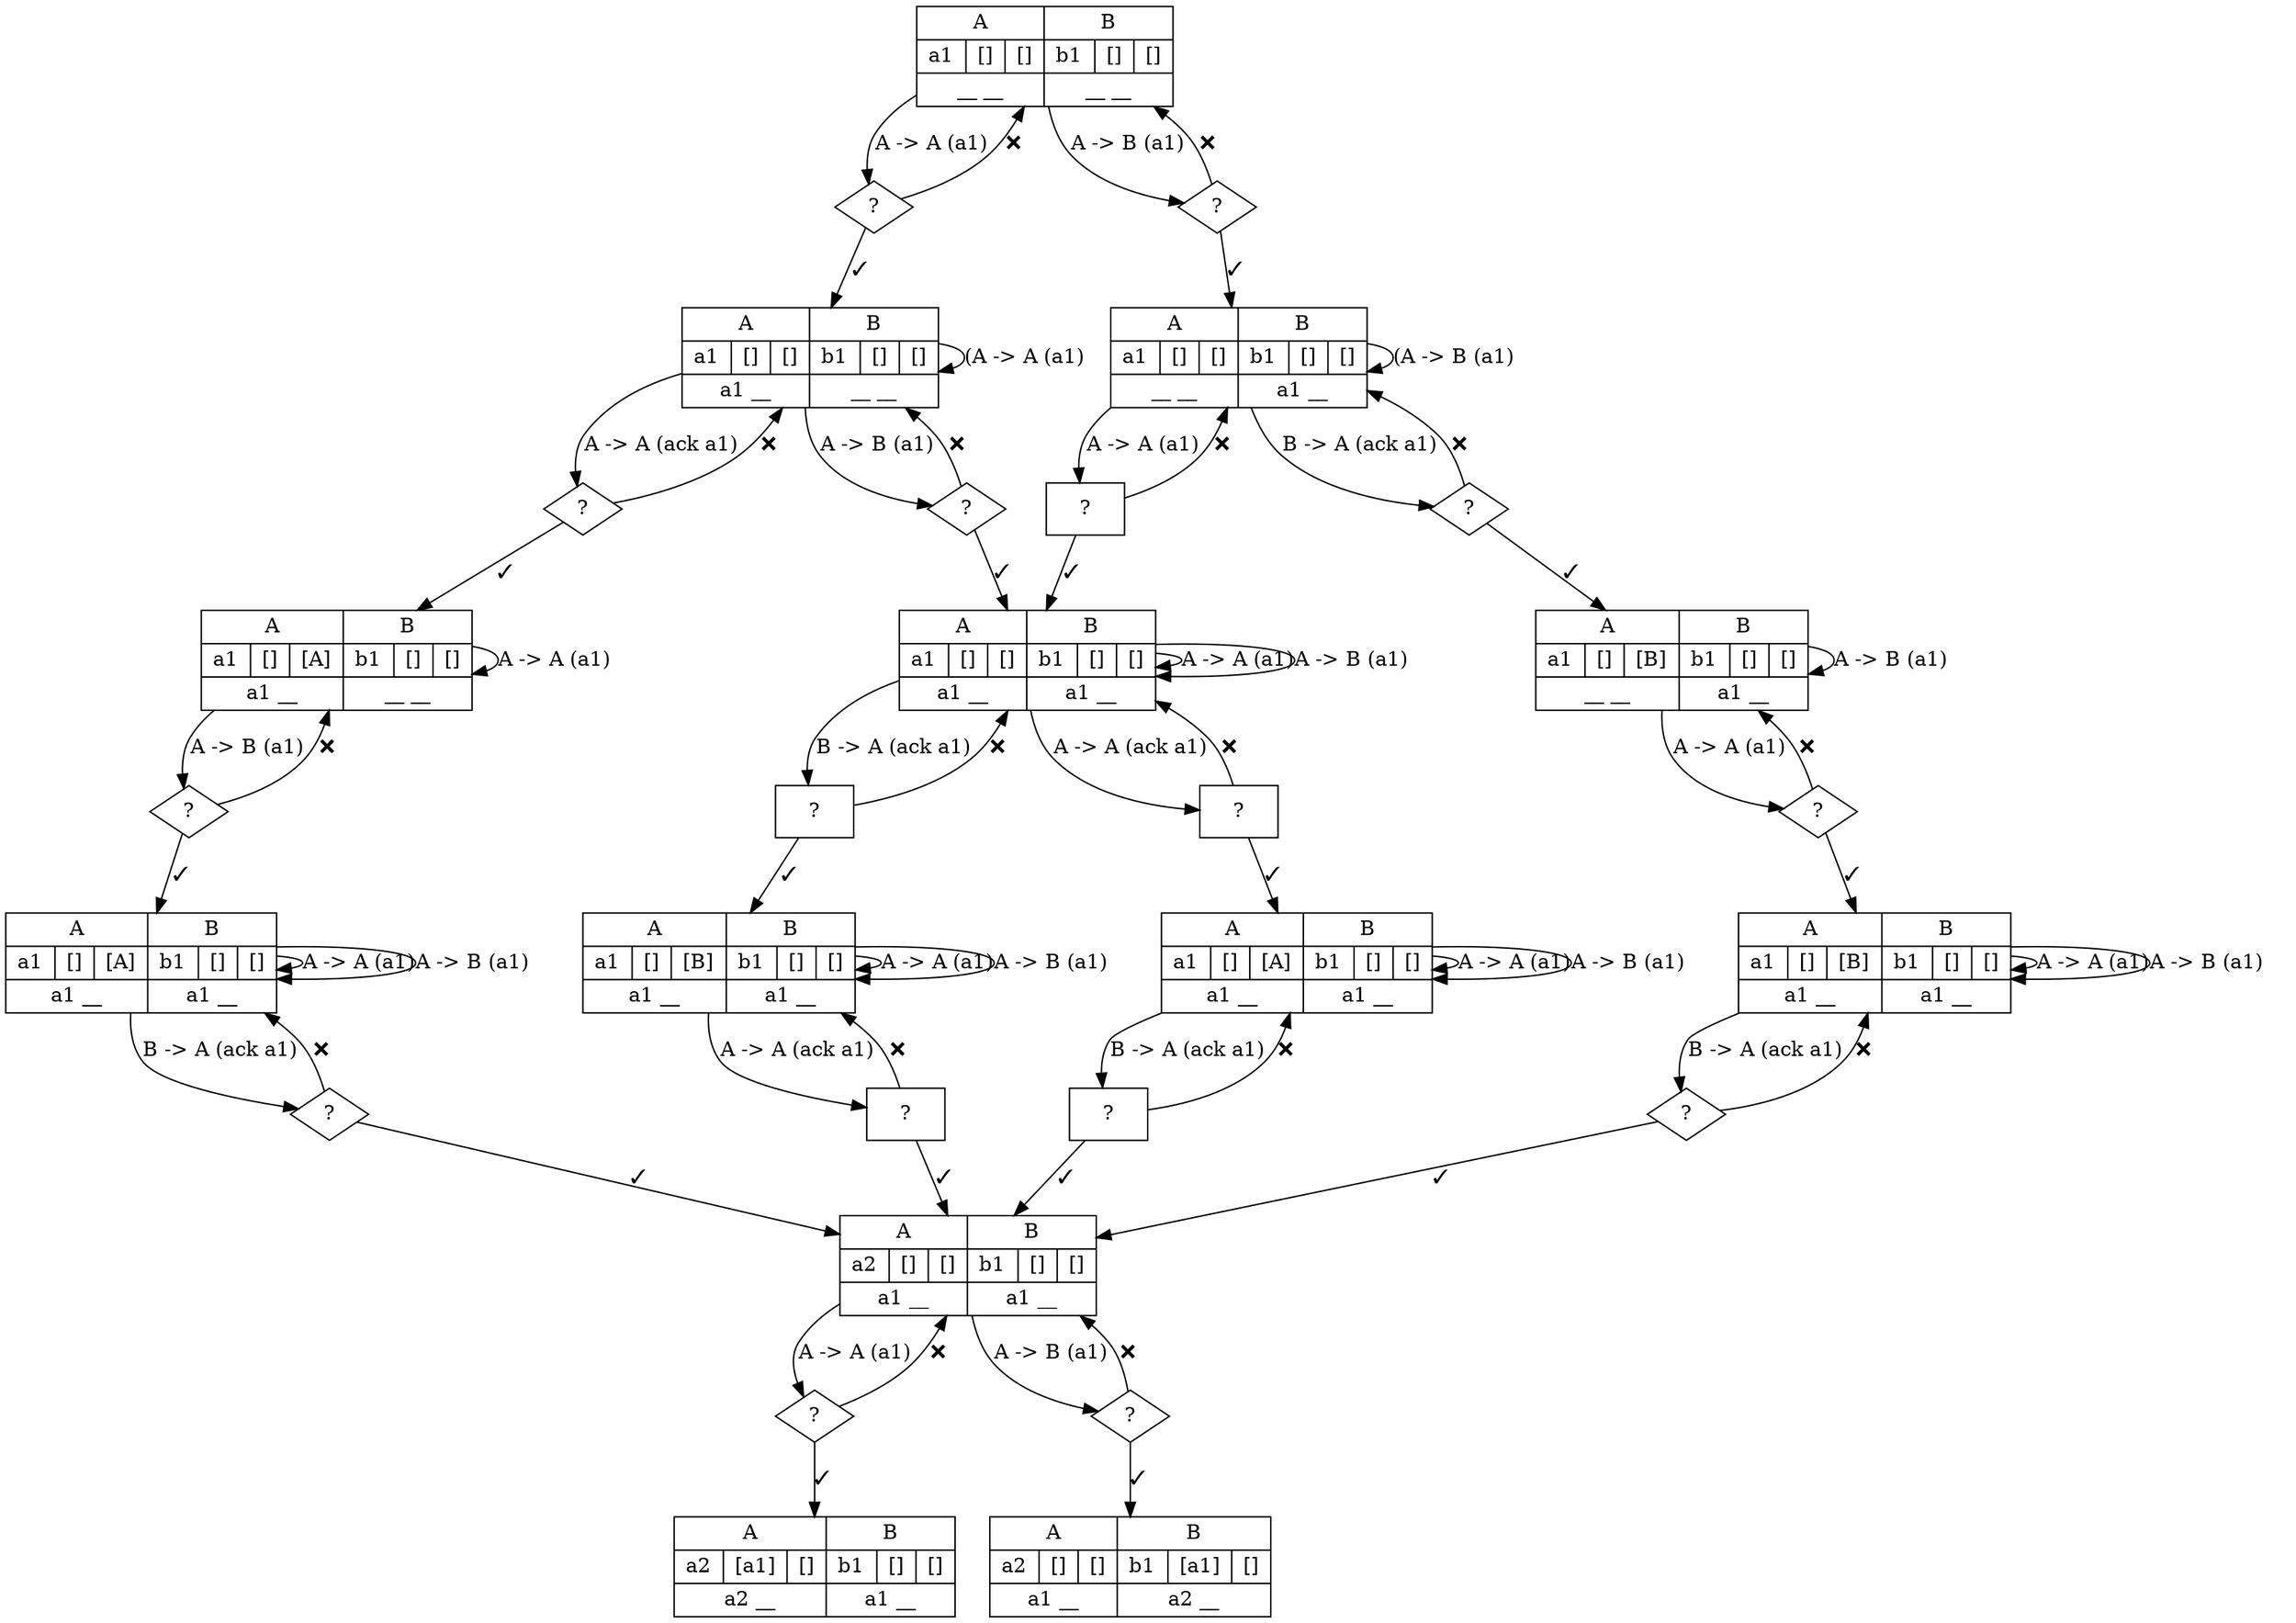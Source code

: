 digraph G {
  node[shape="record"];

  s1 [label="{ A | { a1 | [] | []} | __ __ }| { B | { b1 | [] | []} | __ __  } "];
  s2 [label="{ A | { a1 | [] | []} | __ __ }| { B | { b1 | [] | []} | a1 __  } "];
  s3 [label="{ A | { a1 | [] | []} | a1 __ }| { B | { b1 | [] | []} | __ __  } "];
  s4 [label="{ A | { a1 | [] | [A]} | a1 __ }| { B | { b1 | [] | []} | __ __  } "];
  s5 [label="{ A | { a1 | [] | [B]} | __ __ }| { B | { b1 | [] | []} | a1 __  } "];
  s6 [label="{ A | { a1 | [] | [A]} | a1 __ }| { B | { b1 | [] | []} | a1 __  } "];
  s7 [label="{ A | { a1 | [] | [B]} | a1 __ }| { B | { b1 | [] | []} | a1 __  } "];
  s8 [label="{ A | { a2 | [] | []} | a1 __ }| { B | { b1 | [] | []} | a1 __  } "];
  s9 [label="{ A | { a2 | [a1] | []} | a2 __ }| { B | { b1 | [] | []} | a1 __  } "];
  s10 [label="{ A | { a2 | [] | []} | a1 __ }| { B | { b1 | [a1] | []} | a2 __  } "];
  s11 [label="{ A | { a1 | [] | []} | a1 __ }| { B | { b1 | [] | []} | a1 __  } "];
  s12 [label="{ A | { a1 | [] | [A]} | a1 __ }| { B | { b1 | [] | []} | a1 __  } "];
  s13 [label="{ A | { a1 | [] | [B]} | a1 __ }| { B | { b1 | [] | []} | a1 __  } "];

  d13 [shape="diamond", label="?"];
  s1 -> d13 [label="A -> A (a1)"];
  d13 -> s3 [label="&#10003;"];
  d13 -> s1 [label="&#10060;"];

  d12 [shape="diamond", label="?"];
  s1 -> d12 [label="A -> B (a1)"];
  d12 -> s2 [label="&#10003;"];
  d12 -> s1 [label="&#10060;"];

  d34 [shape="diamond", label="?"];
  s3 -> d34 [label="A -> A (ack a1)"];
  d34 -> s3 [label="&#10060;"];
  d34 -> s4 [label="&#10003;"];

  d25 [shape="diamond", label="?"];
  s2 -> d25 [label="B -> A (ack a1)"];
  d25 -> s2 [label="&#10060;"];
  d25 -> s5 [label="&#10003;"];

  d46 [shape="diamond", label="?"];
  s4 -> d46 [label="A -> B (a1)"];
  d46 -> s4 [label="&#10060;"];
  d46 -> s6 [label="&#10003;"];

  d57 [shape="diamond", label="?"];
  s5 -> d57 [label="A -> A (a1)"];
  d57 -> s5 [label="&#10060;"];
  d57 -> s7 [label="&#10003;"];

  d68 [shape="diamond", label="?"];
  s6 -> d68 [label="B -> A (ack a1)"];
  d68 -> s6 [label="&#10060;"];
  d68 -> s8 [label="&#10003;"];

  d78 [shape="diamond", label="?"];
  s7 -> d78 [label="B -> A (ack a1)"];
  d78 -> s7 [label="&#10060;"];
  d78 -> s8 [label="&#10003;"];

  d89 [shape="diamond", label="?"];
  s8 -> d89 [label="A -> A (a1)"];
  d89 -> s8 [label="&#10060;"];
  d89 -> s9 [label="&#10003;"];

  d910 [shape="diamond", label="?"];
  s8 -> d910 [label="A -> B (a1)"];
  d910 -> s8 [label="&#10060;"];
  d910 -> s10 [label="&#10003;"];

  s3 -> s3 [label="(A -> A (a1)"];
  s2 -> s2 [label="(A -> B (a1)"];

  d311 [shape="diamond", label="?"];
  s3 -> d311 [label="A -> B (a1)"];
  d311 -> s3 [label="&#10060;"];
  d311 -> s11 [label="&#10003;"];
  d311 [shape="diamond", label="?"];

  d211 [label="?"];
  s2 -> d211 [label="A -> A (a1)"];
  d211 -> s2 [label="&#10060;"];
  d211 -> s11 [label="&#10003;"];

  d1112 [label="?"];
  s11 -> d1112 [label="A -> A (ack a1)"];
  d1112 -> s11 [label="&#10060;"];
  d1112 -> s12 [label="&#10003;"];

  d1113 [label="?"];
  s11 -> d1113 [label="B -> A (ack a1)"];
  d1113 -> s11 [label="&#10060;"];
  d1113 -> s13 [label="&#10003;"];

  d128 [label="?"];
  s12 -> d128 [label="B -> A (ack a1)"];
  d128 -> s12 [label="&#10060;"];
  d128 -> s8 [label="&#10003;"];

  d138 [label="?"];
  s13 -> d138 [label="A -> A (ack a1)"];
  d138 -> s13 [label="&#10060;"];
  d138 -> s8 [label="&#10003;"];

  s4 -> s4 [label="A -> A (a1)"];
  s5 -> s5 [label="A -> B (a1)"];

  s11 -> s11 [label="A -> A (a1)"];
  s11 -> s11 [label="A -> B (a1)"];

  s6 -> s6 [label="A -> A (a1)"];
  s6 -> s6 [label="A -> B (a1)"];
  s7 -> s7 [label="A -> A (a1)"];
  s7 -> s7 [label="A -> B (a1)"];
  s12 -> s12 [label="A -> A (a1)"];
  s12 -> s12 [label="A -> B (a1)"];
  s13 -> s13 [label="A -> A (a1)"];
  s13 -> s13 [label="A -> B (a1)"];
}
